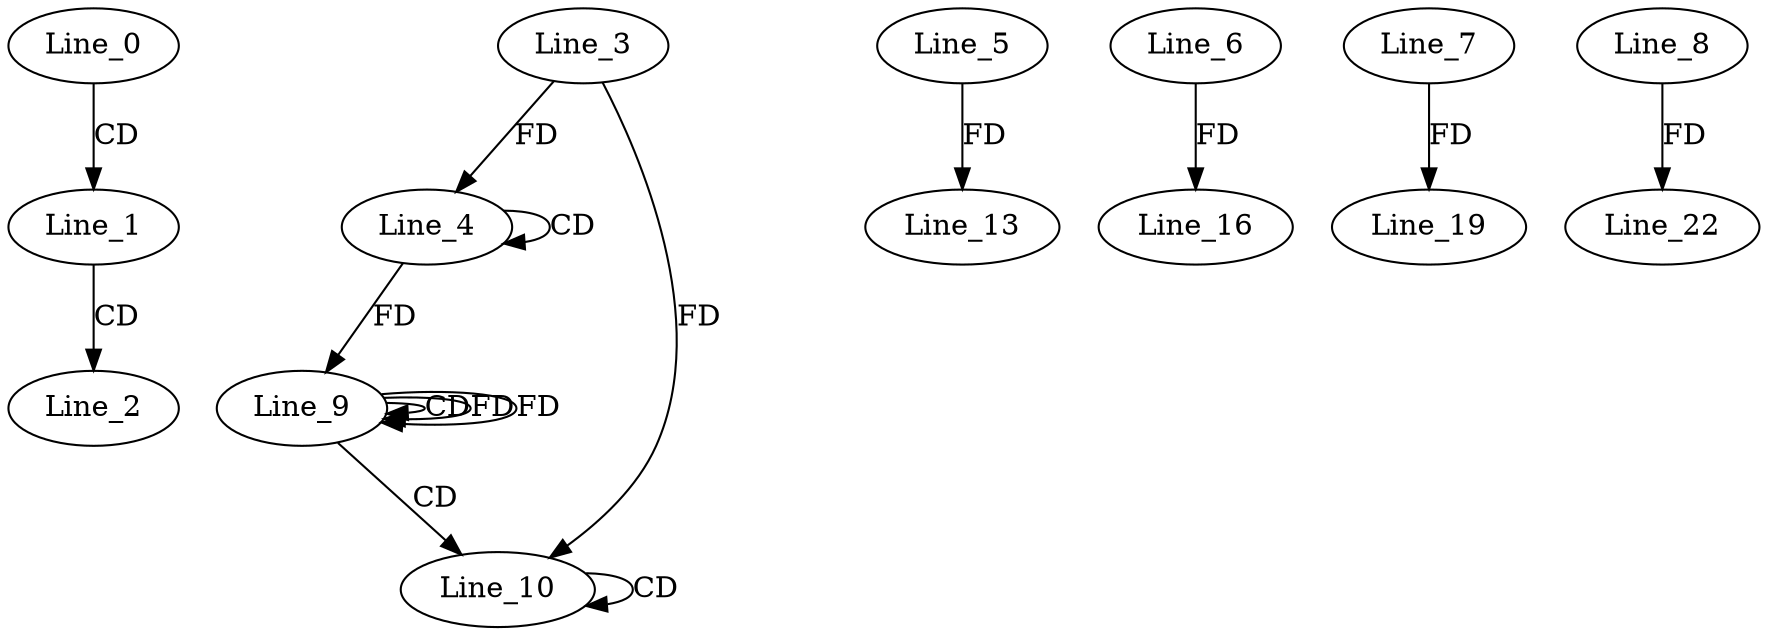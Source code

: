 digraph G {
  Line_0;
  Line_1;
  Line_2;
  Line_4;
  Line_4;
  Line_3;
  Line_9;
  Line_9;
  Line_9;
  Line_10;
  Line_10;
  Line_5;
  Line_13;
  Line_6;
  Line_16;
  Line_7;
  Line_19;
  Line_8;
  Line_22;
  Line_0 -> Line_1 [ label="CD" ];
  Line_1 -> Line_2 [ label="CD" ];
  Line_4 -> Line_4 [ label="CD" ];
  Line_3 -> Line_4 [ label="FD" ];
  Line_4 -> Line_9 [ label="FD" ];
  Line_9 -> Line_9 [ label="CD" ];
  Line_9 -> Line_9 [ label="FD" ];
  Line_9 -> Line_10 [ label="CD" ];
  Line_10 -> Line_10 [ label="CD" ];
  Line_3 -> Line_10 [ label="FD" ];
  Line_5 -> Line_13 [ label="FD" ];
  Line_6 -> Line_16 [ label="FD" ];
  Line_7 -> Line_19 [ label="FD" ];
  Line_8 -> Line_22 [ label="FD" ];
  Line_9 -> Line_9 [ label="FD" ];
}
